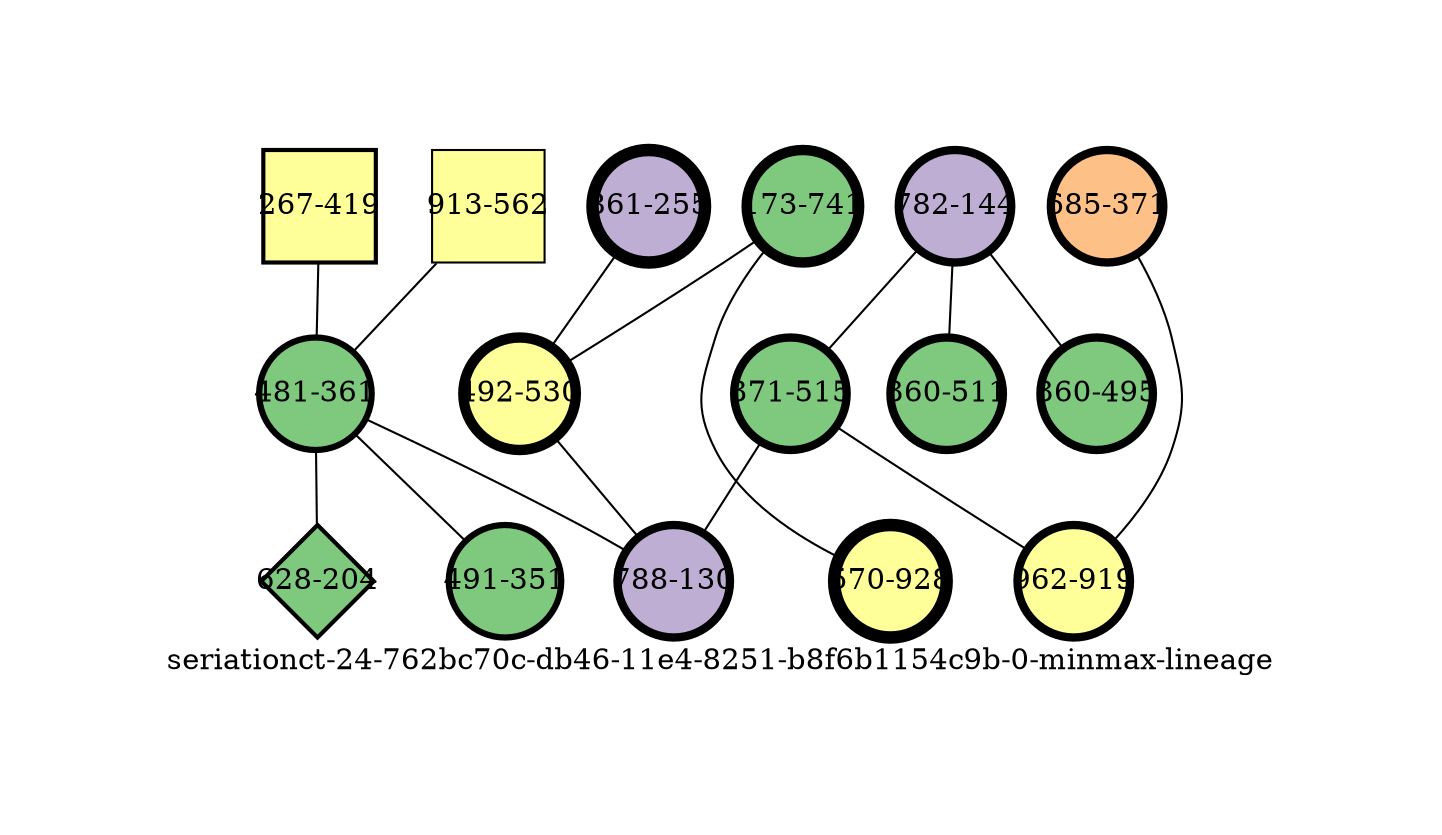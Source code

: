 strict graph "seriationct-24-762bc70c-db46-11e4-8251-b8f6b1154c9b-0-minmax-lineage" {
labelloc=b;
ratio=auto;
pad="1.0";
label="seriationct-24-762bc70c-db46-11e4-8251-b8f6b1154c9b-0-minmax-lineage";
node [width="0.75", style=filled, fixedsize=true, height="0.75", shape=circle, label=""];
0 [xCoordinate="419.0", appears_in_slice=2, yCoordinate="267.0", colorscheme=accent6, lineage_id=1, short_label="267-419", label="267-419", shape=square, cluster_id=3, fillcolor=4, size="500.0", id=0, penwidth="2.0"];
1 [xCoordinate="255.0", appears_in_slice=6, yCoordinate="861.0", colorscheme=accent6, lineage_id=0, short_label="861-255", label="861-255", shape=circle, cluster_id=1, fillcolor=2, size="500.0", id=1, penwidth="6.0"];
2 [xCoordinate="562.0", appears_in_slice=1, yCoordinate="913.0", colorscheme=accent6, lineage_id=1, short_label="913-562", label="913-562", shape=square, cluster_id=3, fillcolor=4, size="500.0", id=11, penwidth="1.0"];
3 [xCoordinate="361.0", appears_in_slice=3, yCoordinate="481.0", colorscheme=accent6, lineage_id=0, short_label="481-361", label="481-361", shape=circle, cluster_id=0, fillcolor=1, size="500.0", id=2, penwidth="3.0"];
4 [xCoordinate="351.0", appears_in_slice=3, yCoordinate="491.0", colorscheme=accent6, lineage_id=0, short_label="491-351", label="491-351", shape=circle, cluster_id=0, fillcolor=1, size="500.0", id=3, penwidth="3.0"];
5 [xCoordinate="144.0", appears_in_slice=4, yCoordinate="782.0", colorscheme=accent6, lineage_id=0, short_label="782-144", label="782-144", shape=circle, cluster_id=1, fillcolor=2, size="500.0", id=10, penwidth="4.0"];
6 [xCoordinate="741.0", appears_in_slice=5, yCoordinate="173.0", colorscheme=accent6, lineage_id=0, short_label="173-741", label="173-741", shape=circle, cluster_id=0, fillcolor=1, size="500.0", id=5, penwidth="5.0"];
7 [xCoordinate="928.0", appears_in_slice=6, yCoordinate="570.0", colorscheme=accent6, lineage_id=0, short_label="570-928", label="570-928", shape=circle, cluster_id=3, fillcolor=4, size="500.0", id=6, penwidth="6.0"];
8 [xCoordinate="371.0", appears_in_slice=4, yCoordinate="685.0", colorscheme=accent6, lineage_id=0, short_label="685-371", label="685-371", shape=circle, cluster_id=2, fillcolor=3, size="500.0", id=7, penwidth="4.0"];
9 [xCoordinate="530.0", appears_in_slice=5, yCoordinate="492.0", colorscheme=accent6, lineage_id=0, short_label="492-530", label="492-530", shape=circle, cluster_id=3, fillcolor=4, size="500.0", id=8, penwidth="5.0"];
10 [xCoordinate="511.0", appears_in_slice=4, yCoordinate="360.0", colorscheme=accent6, lineage_id=0, short_label="360-511", label="360-511", shape=circle, cluster_id=0, fillcolor=1, size="500.0", id=9, penwidth="4.0"];
11 [xCoordinate="515.0", appears_in_slice=4, yCoordinate="371.0", colorscheme=accent6, lineage_id=0, short_label="371-515", label="371-515", shape=circle, cluster_id=0, fillcolor=1, size="500.0", id=4, penwidth="4.0"];
12 [xCoordinate="919.0", appears_in_slice=4, yCoordinate="962.0", colorscheme=accent6, lineage_id=0, short_label="962-919", label="962-919", shape=circle, cluster_id=3, fillcolor=4, size="500.0", id=12, penwidth="4.0"];
13 [xCoordinate="130.0", appears_in_slice=4, yCoordinate="788.0", colorscheme=accent6, lineage_id=0, short_label="788-130", label="788-130", shape=circle, cluster_id=1, fillcolor=2, size="500.0", id=13, penwidth="4.0"];
14 [xCoordinate="204.0", appears_in_slice=2, yCoordinate="628.0", colorscheme=accent6, lineage_id=2, short_label="628-204", label="628-204", shape=diamond, cluster_id=0, fillcolor=1, size="500.0", id=14, penwidth="2.0"];
15 [xCoordinate="495.0", appears_in_slice=4, yCoordinate="360.0", colorscheme=accent6, lineage_id=0, short_label="360-495", label="360-495", shape=circle, cluster_id=0, fillcolor=1, size="500.0", id=15, penwidth="4.0"];
0 -- 3  [inverseweight="2.804654653", weight="0.356550136727"];
1 -- 9  [inverseweight="10.3054455996", weight="0.0970360757657"];
2 -- 3  [inverseweight="1.86660746711", weight="0.535731275921"];
3 -- 4  [inverseweight="1.45986801521", weight="0.684993430625"];
3 -- 13  [inverseweight="1.47794513151", weight="0.676615104768"];
3 -- 14  [inverseweight="1.26418310419", weight="0.791024651955"];
5 -- 10  [inverseweight="9.37573250772", weight="0.106658333008"];
5 -- 11  [inverseweight="3.24880871781", weight="0.307805133161"];
5 -- 15  [inverseweight="38.1246425832", weight="0.0262297540972"];
6 -- 9  [inverseweight="37.9049021789", weight="0.0263818119165"];
6 -- 7  [inverseweight="1.352438481", weight="0.739405166333"];
8 -- 12  [inverseweight="4.2802321113", weight="0.233632189563"];
9 -- 13  [inverseweight="2.63070462021", weight="0.380126294802"];
11 -- 12  [inverseweight="33.4076552391", weight="0.0299332590942"];
11 -- 13  [inverseweight="23.6756861905", weight="0.0422374241639"];
}
